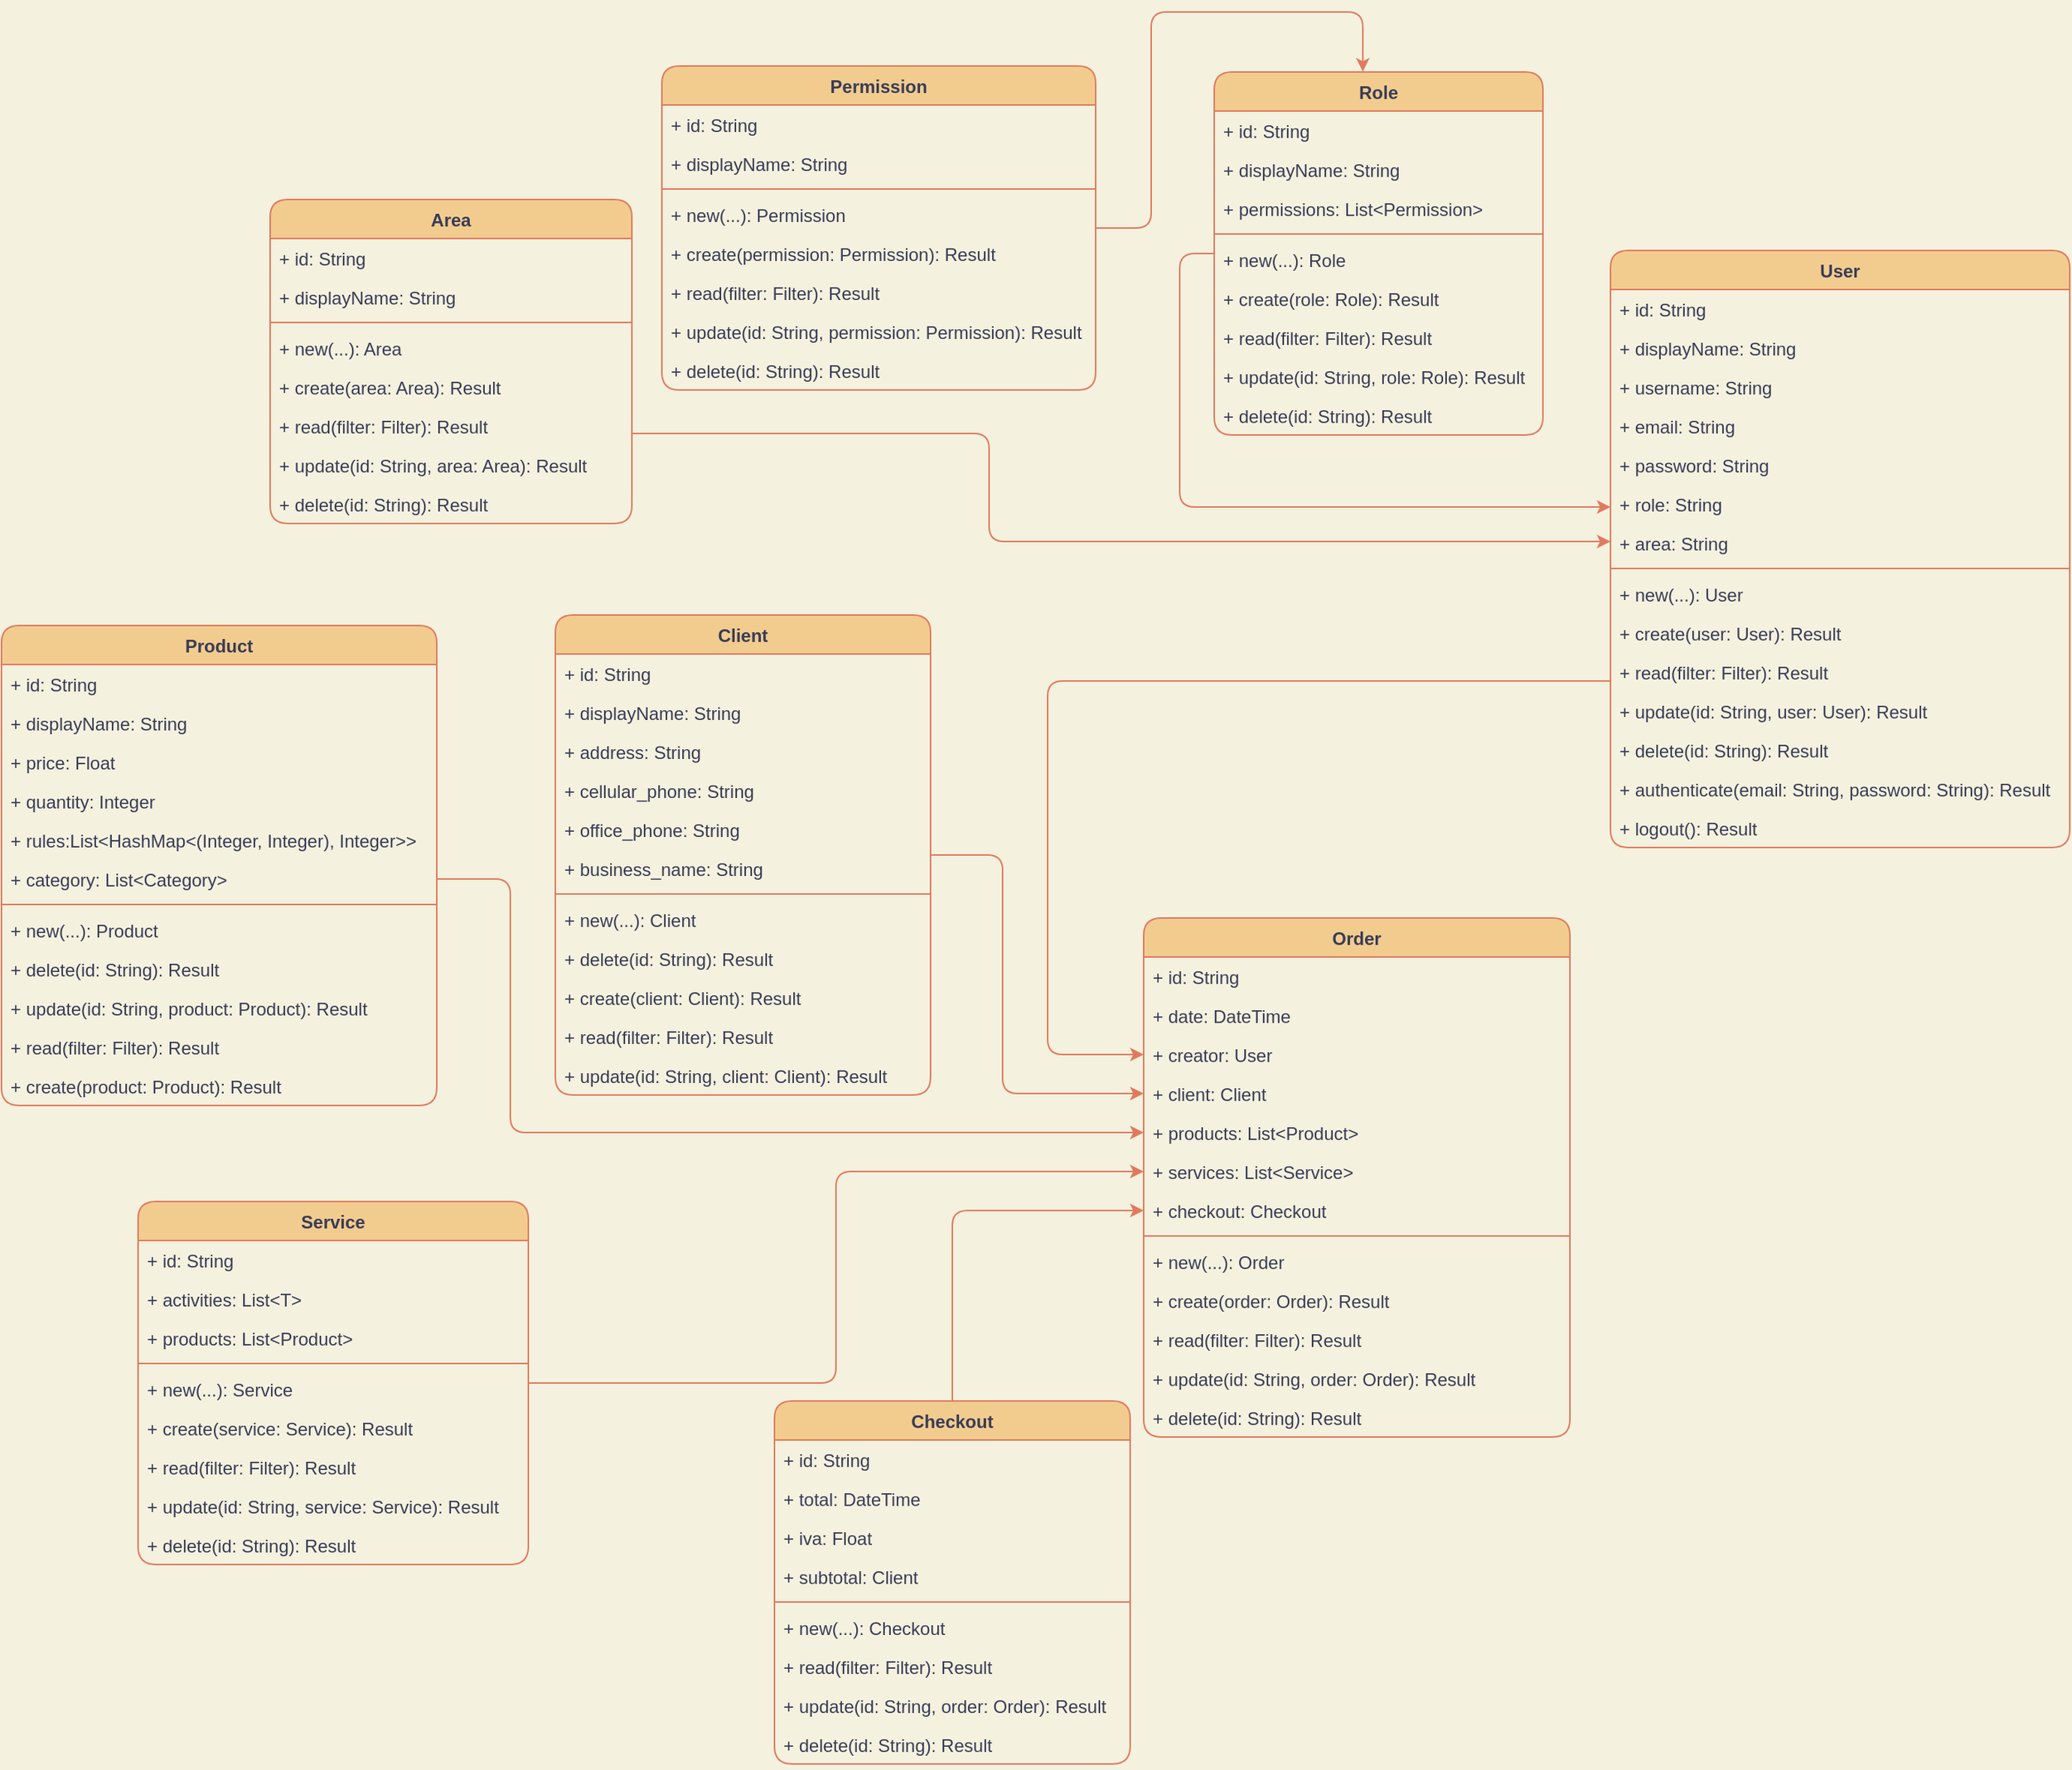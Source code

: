 <mxfile version="19.0.0" type="github">
  <diagram id="C5RBs43oDa-KdzZeNtuy" name="Page-1">
    <mxGraphModel dx="2062" dy="1132" grid="0" gridSize="10" guides="1" tooltips="1" connect="1" arrows="1" fold="1" page="1" pageScale="1" pageWidth="1920" pageHeight="1200" background="#F4F1DE" math="0" shadow="0">
      <root>
        <mxCell id="WIyWlLk6GJQsqaUBKTNV-0" />
        <mxCell id="WIyWlLk6GJQsqaUBKTNV-1" parent="WIyWlLk6GJQsqaUBKTNV-0" />
        <mxCell id="IfOoapg6Ir0b7q9CJ58C-16" style="edgeStyle=orthogonalEdgeStyle;rounded=1;orthogonalLoop=1;jettySize=auto;html=1;entryX=0;entryY=0.5;entryDx=0;entryDy=0;labelBackgroundColor=#F4F1DE;strokeColor=#E07A5F;fontColor=#393C56;" parent="WIyWlLk6GJQsqaUBKTNV-1" source="yKRpGxpRu4BYo6V_Fl4X-1" target="IfOoapg6Ir0b7q9CJ58C-15" edge="1">
          <mxGeometry relative="1" as="geometry">
            <Array as="points">
              <mxPoint x="752" y="468" />
              <mxPoint x="752" y="717" />
            </Array>
          </mxGeometry>
        </mxCell>
        <mxCell id="yKRpGxpRu4BYo6V_Fl4X-1" value="User" style="swimlane;fontStyle=1;align=center;verticalAlign=top;childLayout=stackLayout;horizontal=1;startSize=26;horizontalStack=0;resizeParent=1;resizeParentMax=0;resizeLast=0;collapsible=1;marginBottom=0;fillColor=#F2CC8F;strokeColor=#E07A5F;fontColor=#393C56;rounded=1;" parent="WIyWlLk6GJQsqaUBKTNV-1" vertex="1">
          <mxGeometry x="1127" y="181" width="306" height="398" as="geometry" />
        </mxCell>
        <mxCell id="yKRpGxpRu4BYo6V_Fl4X-2" value="+ id: String" style="text;strokeColor=none;fillColor=none;align=left;verticalAlign=top;spacingLeft=4;spacingRight=4;overflow=hidden;rotatable=0;points=[[0,0.5],[1,0.5]];portConstraint=eastwest;fontColor=#393C56;rounded=1;" parent="yKRpGxpRu4BYo6V_Fl4X-1" vertex="1">
          <mxGeometry y="26" width="306" height="26" as="geometry" />
        </mxCell>
        <mxCell id="yKRpGxpRu4BYo6V_Fl4X-7" value="+ displayName: String" style="text;strokeColor=none;fillColor=none;align=left;verticalAlign=top;spacingLeft=4;spacingRight=4;overflow=hidden;rotatable=0;points=[[0,0.5],[1,0.5]];portConstraint=eastwest;fontColor=#393C56;rounded=1;" parent="yKRpGxpRu4BYo6V_Fl4X-1" vertex="1">
          <mxGeometry y="52" width="306" height="26" as="geometry" />
        </mxCell>
        <mxCell id="yKRpGxpRu4BYo6V_Fl4X-8" value="+ username: String" style="text;strokeColor=none;fillColor=none;align=left;verticalAlign=top;spacingLeft=4;spacingRight=4;overflow=hidden;rotatable=0;points=[[0,0.5],[1,0.5]];portConstraint=eastwest;fontColor=#393C56;rounded=1;" parent="yKRpGxpRu4BYo6V_Fl4X-1" vertex="1">
          <mxGeometry y="78" width="306" height="26" as="geometry" />
        </mxCell>
        <mxCell id="yKRpGxpRu4BYo6V_Fl4X-9" value="+ email: String" style="text;strokeColor=none;fillColor=none;align=left;verticalAlign=top;spacingLeft=4;spacingRight=4;overflow=hidden;rotatable=0;points=[[0,0.5],[1,0.5]];portConstraint=eastwest;fontColor=#393C56;rounded=1;" parent="yKRpGxpRu4BYo6V_Fl4X-1" vertex="1">
          <mxGeometry y="104" width="306" height="26" as="geometry" />
        </mxCell>
        <mxCell id="yKRpGxpRu4BYo6V_Fl4X-11" value="+ password: String" style="text;strokeColor=none;fillColor=none;align=left;verticalAlign=top;spacingLeft=4;spacingRight=4;overflow=hidden;rotatable=0;points=[[0,0.5],[1,0.5]];portConstraint=eastwest;fontColor=#393C56;rounded=1;" parent="yKRpGxpRu4BYo6V_Fl4X-1" vertex="1">
          <mxGeometry y="130" width="306" height="26" as="geometry" />
        </mxCell>
        <mxCell id="yKRpGxpRu4BYo6V_Fl4X-10" value="+ role: String" style="text;strokeColor=none;fillColor=none;align=left;verticalAlign=top;spacingLeft=4;spacingRight=4;overflow=hidden;rotatable=0;points=[[0,0.5],[1,0.5]];portConstraint=eastwest;fontColor=#393C56;rounded=1;" parent="yKRpGxpRu4BYo6V_Fl4X-1" vertex="1">
          <mxGeometry y="156" width="306" height="26" as="geometry" />
        </mxCell>
        <mxCell id="yKRpGxpRu4BYo6V_Fl4X-12" value="+ area: String" style="text;strokeColor=none;fillColor=none;align=left;verticalAlign=top;spacingLeft=4;spacingRight=4;overflow=hidden;rotatable=0;points=[[0,0.5],[1,0.5]];portConstraint=eastwest;fontColor=#393C56;rounded=1;" parent="yKRpGxpRu4BYo6V_Fl4X-1" vertex="1">
          <mxGeometry y="182" width="306" height="26" as="geometry" />
        </mxCell>
        <mxCell id="yKRpGxpRu4BYo6V_Fl4X-3" value="" style="line;strokeWidth=1;fillColor=none;align=left;verticalAlign=middle;spacingTop=-1;spacingLeft=3;spacingRight=3;rotatable=0;labelPosition=right;points=[];portConstraint=eastwest;labelBackgroundColor=#F4F1DE;strokeColor=#E07A5F;fontColor=#393C56;rounded=1;" parent="yKRpGxpRu4BYo6V_Fl4X-1" vertex="1">
          <mxGeometry y="208" width="306" height="8" as="geometry" />
        </mxCell>
        <mxCell id="I-YtqWT6BxurpHjfIgYE-21" value="+ new(...): User" style="text;strokeColor=none;fillColor=none;align=left;verticalAlign=top;spacingLeft=4;spacingRight=4;overflow=hidden;rotatable=0;points=[[0,0.5],[1,0.5]];portConstraint=eastwest;fontColor=#393C56;rounded=1;" vertex="1" parent="yKRpGxpRu4BYo6V_Fl4X-1">
          <mxGeometry y="216" width="306" height="26" as="geometry" />
        </mxCell>
        <mxCell id="I-YtqWT6BxurpHjfIgYE-23" value="+ create(user: User): Result" style="text;strokeColor=none;fillColor=none;align=left;verticalAlign=top;spacingLeft=4;spacingRight=4;overflow=hidden;rotatable=0;points=[[0,0.5],[1,0.5]];portConstraint=eastwest;fontColor=#393C56;rounded=1;" vertex="1" parent="yKRpGxpRu4BYo6V_Fl4X-1">
          <mxGeometry y="242" width="306" height="26" as="geometry" />
        </mxCell>
        <mxCell id="I-YtqWT6BxurpHjfIgYE-24" value="+ read(filter: Filter): Result" style="text;strokeColor=none;fillColor=none;align=left;verticalAlign=top;spacingLeft=4;spacingRight=4;overflow=hidden;rotatable=0;points=[[0,0.5],[1,0.5]];portConstraint=eastwest;fontColor=#393C56;rounded=1;" vertex="1" parent="yKRpGxpRu4BYo6V_Fl4X-1">
          <mxGeometry y="268" width="306" height="26" as="geometry" />
        </mxCell>
        <mxCell id="I-YtqWT6BxurpHjfIgYE-25" value="+ update(id: String, user: User): Result" style="text;strokeColor=none;fillColor=none;align=left;verticalAlign=top;spacingLeft=4;spacingRight=4;overflow=hidden;rotatable=0;points=[[0,0.5],[1,0.5]];portConstraint=eastwest;fontColor=#393C56;rounded=1;" vertex="1" parent="yKRpGxpRu4BYo6V_Fl4X-1">
          <mxGeometry y="294" width="306" height="26" as="geometry" />
        </mxCell>
        <mxCell id="I-YtqWT6BxurpHjfIgYE-22" value="+ delete(id: String): Result" style="text;strokeColor=none;fillColor=none;align=left;verticalAlign=top;spacingLeft=4;spacingRight=4;overflow=hidden;rotatable=0;points=[[0,0.5],[1,0.5]];portConstraint=eastwest;fontColor=#393C56;rounded=1;" vertex="1" parent="yKRpGxpRu4BYo6V_Fl4X-1">
          <mxGeometry y="320" width="306" height="26" as="geometry" />
        </mxCell>
        <mxCell id="I-YtqWT6BxurpHjfIgYE-26" value="+ authenticate(email: String, password: String): Result" style="text;strokeColor=none;fillColor=none;align=left;verticalAlign=top;spacingLeft=4;spacingRight=4;overflow=hidden;rotatable=0;points=[[0,0.5],[1,0.5]];portConstraint=eastwest;fontColor=#393C56;rounded=1;" vertex="1" parent="yKRpGxpRu4BYo6V_Fl4X-1">
          <mxGeometry y="346" width="306" height="26" as="geometry" />
        </mxCell>
        <mxCell id="I-YtqWT6BxurpHjfIgYE-27" value="+ logout(): Result" style="text;strokeColor=none;fillColor=none;align=left;verticalAlign=top;spacingLeft=4;spacingRight=4;overflow=hidden;rotatable=0;points=[[0,0.5],[1,0.5]];portConstraint=eastwest;fontColor=#393C56;rounded=1;" vertex="1" parent="yKRpGxpRu4BYo6V_Fl4X-1">
          <mxGeometry y="372" width="306" height="26" as="geometry" />
        </mxCell>
        <mxCell id="IfOoapg6Ir0b7q9CJ58C-7" style="edgeStyle=orthogonalEdgeStyle;rounded=1;orthogonalLoop=1;jettySize=auto;html=1;labelBackgroundColor=#F4F1DE;strokeColor=#E07A5F;fontColor=#393C56;" parent="WIyWlLk6GJQsqaUBKTNV-1" source="yKRpGxpRu4BYo6V_Fl4X-13" target="yKRpGxpRu4BYo6V_Fl4X-10" edge="1">
          <mxGeometry relative="1" as="geometry">
            <Array as="points">
              <mxPoint x="840" y="352" />
            </Array>
          </mxGeometry>
        </mxCell>
        <mxCell id="yKRpGxpRu4BYo6V_Fl4X-13" value="Role" style="swimlane;fontStyle=1;align=center;verticalAlign=top;childLayout=stackLayout;horizontal=1;startSize=26;horizontalStack=0;resizeParent=1;resizeParentMax=0;resizeLast=0;collapsible=1;marginBottom=0;fillColor=#F2CC8F;strokeColor=#E07A5F;fontColor=#393C56;rounded=1;" parent="WIyWlLk6GJQsqaUBKTNV-1" vertex="1">
          <mxGeometry x="863" y="62" width="219" height="242" as="geometry" />
        </mxCell>
        <mxCell id="yKRpGxpRu4BYo6V_Fl4X-14" value="+ id: String" style="text;strokeColor=none;fillColor=none;align=left;verticalAlign=top;spacingLeft=4;spacingRight=4;overflow=hidden;rotatable=0;points=[[0,0.5],[1,0.5]];portConstraint=eastwest;fontColor=#393C56;rounded=1;" parent="yKRpGxpRu4BYo6V_Fl4X-13" vertex="1">
          <mxGeometry y="26" width="219" height="26" as="geometry" />
        </mxCell>
        <mxCell id="yKRpGxpRu4BYo6V_Fl4X-15" value="+ displayName: String" style="text;strokeColor=none;fillColor=none;align=left;verticalAlign=top;spacingLeft=4;spacingRight=4;overflow=hidden;rotatable=0;points=[[0,0.5],[1,0.5]];portConstraint=eastwest;fontColor=#393C56;rounded=1;" parent="yKRpGxpRu4BYo6V_Fl4X-13" vertex="1">
          <mxGeometry y="52" width="219" height="26" as="geometry" />
        </mxCell>
        <mxCell id="yKRpGxpRu4BYo6V_Fl4X-16" value="+ permissions: List&lt;Permission&gt;" style="text;strokeColor=none;fillColor=none;align=left;verticalAlign=top;spacingLeft=4;spacingRight=4;overflow=hidden;rotatable=0;points=[[0,0.5],[1,0.5]];portConstraint=eastwest;fontColor=#393C56;rounded=1;" parent="yKRpGxpRu4BYo6V_Fl4X-13" vertex="1">
          <mxGeometry y="78" width="219" height="26" as="geometry" />
        </mxCell>
        <mxCell id="yKRpGxpRu4BYo6V_Fl4X-21" value="" style="line;strokeWidth=1;fillColor=none;align=left;verticalAlign=middle;spacingTop=-1;spacingLeft=3;spacingRight=3;rotatable=0;labelPosition=right;points=[];portConstraint=eastwest;labelBackgroundColor=#F4F1DE;strokeColor=#E07A5F;fontColor=#393C56;rounded=1;" parent="yKRpGxpRu4BYo6V_Fl4X-13" vertex="1">
          <mxGeometry y="104" width="219" height="8" as="geometry" />
        </mxCell>
        <mxCell id="I-YtqWT6BxurpHjfIgYE-48" value="+ new(...): Role" style="text;strokeColor=none;fillColor=none;align=left;verticalAlign=top;spacingLeft=4;spacingRight=4;overflow=hidden;rotatable=0;points=[[0,0.5],[1,0.5]];portConstraint=eastwest;fontColor=#393C56;rounded=1;" vertex="1" parent="yKRpGxpRu4BYo6V_Fl4X-13">
          <mxGeometry y="112" width="219" height="26" as="geometry" />
        </mxCell>
        <mxCell id="I-YtqWT6BxurpHjfIgYE-49" value="+ create(role: Role): Result" style="text;strokeColor=none;fillColor=none;align=left;verticalAlign=top;spacingLeft=4;spacingRight=4;overflow=hidden;rotatable=0;points=[[0,0.5],[1,0.5]];portConstraint=eastwest;fontColor=#393C56;rounded=1;" vertex="1" parent="yKRpGxpRu4BYo6V_Fl4X-13">
          <mxGeometry y="138" width="219" height="26" as="geometry" />
        </mxCell>
        <mxCell id="I-YtqWT6BxurpHjfIgYE-50" value="+ read(filter: Filter): Result" style="text;strokeColor=none;fillColor=none;align=left;verticalAlign=top;spacingLeft=4;spacingRight=4;overflow=hidden;rotatable=0;points=[[0,0.5],[1,0.5]];portConstraint=eastwest;fontColor=#393C56;rounded=1;" vertex="1" parent="yKRpGxpRu4BYo6V_Fl4X-13">
          <mxGeometry y="164" width="219" height="26" as="geometry" />
        </mxCell>
        <mxCell id="I-YtqWT6BxurpHjfIgYE-51" value="+ update(id: String, role: Role): Result" style="text;strokeColor=none;fillColor=none;align=left;verticalAlign=top;spacingLeft=4;spacingRight=4;overflow=hidden;rotatable=0;points=[[0,0.5],[1,0.5]];portConstraint=eastwest;fontColor=#393C56;rounded=1;" vertex="1" parent="yKRpGxpRu4BYo6V_Fl4X-13">
          <mxGeometry y="190" width="219" height="26" as="geometry" />
        </mxCell>
        <mxCell id="I-YtqWT6BxurpHjfIgYE-52" value="+ delete(id: String): Result" style="text;strokeColor=none;fillColor=none;align=left;verticalAlign=top;spacingLeft=4;spacingRight=4;overflow=hidden;rotatable=0;points=[[0,0.5],[1,0.5]];portConstraint=eastwest;fontColor=#393C56;rounded=1;" vertex="1" parent="yKRpGxpRu4BYo6V_Fl4X-13">
          <mxGeometry y="216" width="219" height="26" as="geometry" />
        </mxCell>
        <mxCell id="I-YtqWT6BxurpHjfIgYE-15" style="edgeStyle=orthogonalEdgeStyle;curved=0;rounded=1;sketch=0;orthogonalLoop=1;jettySize=auto;html=1;entryX=0.452;entryY=-0.001;entryDx=0;entryDy=0;entryPerimeter=0;fontColor=#393C56;strokeColor=#E07A5F;fillColor=#F2CC8F;" edge="1" parent="WIyWlLk6GJQsqaUBKTNV-1" source="yKRpGxpRu4BYo6V_Fl4X-23" target="yKRpGxpRu4BYo6V_Fl4X-13">
          <mxGeometry relative="1" as="geometry">
            <Array as="points">
              <mxPoint x="821" y="166" />
              <mxPoint x="821" y="22" />
              <mxPoint x="962" y="22" />
            </Array>
          </mxGeometry>
        </mxCell>
        <mxCell id="yKRpGxpRu4BYo6V_Fl4X-23" value="Permission" style="swimlane;fontStyle=1;align=center;verticalAlign=top;childLayout=stackLayout;horizontal=1;startSize=26;horizontalStack=0;resizeParent=1;resizeParentMax=0;resizeLast=0;collapsible=1;marginBottom=0;fillColor=#F2CC8F;strokeColor=#E07A5F;fontColor=#393C56;rounded=1;" parent="WIyWlLk6GJQsqaUBKTNV-1" vertex="1">
          <mxGeometry x="495" y="58" width="289" height="216" as="geometry" />
        </mxCell>
        <mxCell id="yKRpGxpRu4BYo6V_Fl4X-24" value="+ id: String" style="text;strokeColor=none;fillColor=none;align=left;verticalAlign=top;spacingLeft=4;spacingRight=4;overflow=hidden;rotatable=0;points=[[0,0.5],[1,0.5]];portConstraint=eastwest;fontColor=#393C56;rounded=1;" parent="yKRpGxpRu4BYo6V_Fl4X-23" vertex="1">
          <mxGeometry y="26" width="289" height="26" as="geometry" />
        </mxCell>
        <mxCell id="yKRpGxpRu4BYo6V_Fl4X-25" value="+ displayName: String" style="text;strokeColor=none;fillColor=none;align=left;verticalAlign=top;spacingLeft=4;spacingRight=4;overflow=hidden;rotatable=0;points=[[0,0.5],[1,0.5]];portConstraint=eastwest;fontColor=#393C56;rounded=1;" parent="yKRpGxpRu4BYo6V_Fl4X-23" vertex="1">
          <mxGeometry y="52" width="289" height="26" as="geometry" />
        </mxCell>
        <mxCell id="yKRpGxpRu4BYo6V_Fl4X-27" value="" style="line;strokeWidth=1;fillColor=none;align=left;verticalAlign=middle;spacingTop=-1;spacingLeft=3;spacingRight=3;rotatable=0;labelPosition=right;points=[];portConstraint=eastwest;labelBackgroundColor=#F4F1DE;strokeColor=#E07A5F;fontColor=#393C56;rounded=1;" parent="yKRpGxpRu4BYo6V_Fl4X-23" vertex="1">
          <mxGeometry y="78" width="289" height="8" as="geometry" />
        </mxCell>
        <mxCell id="I-YtqWT6BxurpHjfIgYE-43" value="+ new(...): Permission" style="text;strokeColor=none;fillColor=none;align=left;verticalAlign=top;spacingLeft=4;spacingRight=4;overflow=hidden;rotatable=0;points=[[0,0.5],[1,0.5]];portConstraint=eastwest;fontColor=#393C56;rounded=1;" vertex="1" parent="yKRpGxpRu4BYo6V_Fl4X-23">
          <mxGeometry y="86" width="289" height="26" as="geometry" />
        </mxCell>
        <mxCell id="I-YtqWT6BxurpHjfIgYE-44" value="+ create(permission: Permission): Result" style="text;strokeColor=none;fillColor=none;align=left;verticalAlign=top;spacingLeft=4;spacingRight=4;overflow=hidden;rotatable=0;points=[[0,0.5],[1,0.5]];portConstraint=eastwest;fontColor=#393C56;rounded=1;" vertex="1" parent="yKRpGxpRu4BYo6V_Fl4X-23">
          <mxGeometry y="112" width="289" height="26" as="geometry" />
        </mxCell>
        <mxCell id="I-YtqWT6BxurpHjfIgYE-45" value="+ read(filter: Filter): Result" style="text;strokeColor=none;fillColor=none;align=left;verticalAlign=top;spacingLeft=4;spacingRight=4;overflow=hidden;rotatable=0;points=[[0,0.5],[1,0.5]];portConstraint=eastwest;fontColor=#393C56;rounded=1;" vertex="1" parent="yKRpGxpRu4BYo6V_Fl4X-23">
          <mxGeometry y="138" width="289" height="26" as="geometry" />
        </mxCell>
        <mxCell id="I-YtqWT6BxurpHjfIgYE-46" value="+ update(id: String, permission: Permission): Result" style="text;strokeColor=none;fillColor=none;align=left;verticalAlign=top;spacingLeft=4;spacingRight=4;overflow=hidden;rotatable=0;points=[[0,0.5],[1,0.5]];portConstraint=eastwest;fontColor=#393C56;rounded=1;" vertex="1" parent="yKRpGxpRu4BYo6V_Fl4X-23">
          <mxGeometry y="164" width="289" height="26" as="geometry" />
        </mxCell>
        <mxCell id="I-YtqWT6BxurpHjfIgYE-47" value="+ delete(id: String): Result" style="text;strokeColor=none;fillColor=none;align=left;verticalAlign=top;spacingLeft=4;spacingRight=4;overflow=hidden;rotatable=0;points=[[0,0.5],[1,0.5]];portConstraint=eastwest;fontColor=#393C56;rounded=1;" vertex="1" parent="yKRpGxpRu4BYo6V_Fl4X-23">
          <mxGeometry y="190" width="289" height="26" as="geometry" />
        </mxCell>
        <mxCell id="yKRpGxpRu4BYo6V_Fl4X-34" value="Product" style="swimlane;fontStyle=1;align=center;verticalAlign=top;childLayout=stackLayout;horizontal=1;startSize=26;horizontalStack=0;resizeParent=1;resizeParentMax=0;resizeLast=0;collapsible=1;marginBottom=0;fillColor=#F2CC8F;strokeColor=#E07A5F;fontColor=#393C56;rounded=1;" parent="WIyWlLk6GJQsqaUBKTNV-1" vertex="1">
          <mxGeometry x="55" y="431" width="290" height="320" as="geometry" />
        </mxCell>
        <mxCell id="yKRpGxpRu4BYo6V_Fl4X-35" value="+ id: String" style="text;strokeColor=none;fillColor=none;align=left;verticalAlign=top;spacingLeft=4;spacingRight=4;overflow=hidden;rotatable=0;points=[[0,0.5],[1,0.5]];portConstraint=eastwest;fontColor=#393C56;rounded=1;" parent="yKRpGxpRu4BYo6V_Fl4X-34" vertex="1">
          <mxGeometry y="26" width="290" height="26" as="geometry" />
        </mxCell>
        <mxCell id="yKRpGxpRu4BYo6V_Fl4X-36" value="+ displayName: String" style="text;strokeColor=none;fillColor=none;align=left;verticalAlign=top;spacingLeft=4;spacingRight=4;overflow=hidden;rotatable=0;points=[[0,0.5],[1,0.5]];portConstraint=eastwest;fontColor=#393C56;rounded=1;" parent="yKRpGxpRu4BYo6V_Fl4X-34" vertex="1">
          <mxGeometry y="52" width="290" height="26" as="geometry" />
        </mxCell>
        <mxCell id="yKRpGxpRu4BYo6V_Fl4X-37" value="+ price: Float" style="text;strokeColor=none;fillColor=none;align=left;verticalAlign=top;spacingLeft=4;spacingRight=4;overflow=hidden;rotatable=0;points=[[0,0.5],[1,0.5]];portConstraint=eastwest;fontColor=#393C56;rounded=1;" parent="yKRpGxpRu4BYo6V_Fl4X-34" vertex="1">
          <mxGeometry y="78" width="290" height="26" as="geometry" />
        </mxCell>
        <mxCell id="yKRpGxpRu4BYo6V_Fl4X-38" value="+ quantity: Integer" style="text;strokeColor=none;fillColor=none;align=left;verticalAlign=top;spacingLeft=4;spacingRight=4;overflow=hidden;rotatable=0;points=[[0,0.5],[1,0.5]];portConstraint=eastwest;fontColor=#393C56;rounded=1;" parent="yKRpGxpRu4BYo6V_Fl4X-34" vertex="1">
          <mxGeometry y="104" width="290" height="26" as="geometry" />
        </mxCell>
        <mxCell id="yKRpGxpRu4BYo6V_Fl4X-39" value="+ rules:List&lt;HashMap&lt;(Integer, Integer), Integer&gt;&gt;" style="text;strokeColor=none;fillColor=none;align=left;verticalAlign=top;spacingLeft=4;spacingRight=4;overflow=hidden;rotatable=0;points=[[0,0.5],[1,0.5]];portConstraint=eastwest;fontColor=#393C56;rounded=1;" parent="yKRpGxpRu4BYo6V_Fl4X-34" vertex="1">
          <mxGeometry y="130" width="290" height="26" as="geometry" />
        </mxCell>
        <mxCell id="yKRpGxpRu4BYo6V_Fl4X-40" value="+ category: List&lt;Category&gt;" style="text;strokeColor=none;fillColor=none;align=left;verticalAlign=top;spacingLeft=4;spacingRight=4;overflow=hidden;rotatable=0;points=[[0,0.5],[1,0.5]];portConstraint=eastwest;fontColor=#393C56;rounded=1;" parent="yKRpGxpRu4BYo6V_Fl4X-34" vertex="1">
          <mxGeometry y="156" width="290" height="26" as="geometry" />
        </mxCell>
        <mxCell id="yKRpGxpRu4BYo6V_Fl4X-42" value="" style="line;strokeWidth=1;fillColor=none;align=left;verticalAlign=middle;spacingTop=-1;spacingLeft=3;spacingRight=3;rotatable=0;labelPosition=right;points=[];portConstraint=eastwest;labelBackgroundColor=#F4F1DE;strokeColor=#E07A5F;fontColor=#393C56;rounded=1;" parent="yKRpGxpRu4BYo6V_Fl4X-34" vertex="1">
          <mxGeometry y="182" width="290" height="8" as="geometry" />
        </mxCell>
        <mxCell id="I-YtqWT6BxurpHjfIgYE-4" value="+ new(...): Product" style="text;strokeColor=none;fillColor=none;align=left;verticalAlign=top;spacingLeft=4;spacingRight=4;overflow=hidden;rotatable=0;points=[[0,0.5],[1,0.5]];portConstraint=eastwest;fontColor=#393C56;rounded=1;" vertex="1" parent="yKRpGxpRu4BYo6V_Fl4X-34">
          <mxGeometry y="190" width="290" height="26" as="geometry" />
        </mxCell>
        <mxCell id="I-YtqWT6BxurpHjfIgYE-8" value="+ delete(id: String): Result" style="text;strokeColor=none;fillColor=none;align=left;verticalAlign=top;spacingLeft=4;spacingRight=4;overflow=hidden;rotatable=0;points=[[0,0.5],[1,0.5]];portConstraint=eastwest;fontColor=#393C56;rounded=1;" vertex="1" parent="yKRpGxpRu4BYo6V_Fl4X-34">
          <mxGeometry y="216" width="290" height="26" as="geometry" />
        </mxCell>
        <mxCell id="I-YtqWT6BxurpHjfIgYE-7" value="+ update(id: String, product: Product): Result" style="text;strokeColor=none;fillColor=none;align=left;verticalAlign=top;spacingLeft=4;spacingRight=4;overflow=hidden;rotatable=0;points=[[0,0.5],[1,0.5]];portConstraint=eastwest;fontColor=#393C56;rounded=1;" vertex="1" parent="yKRpGxpRu4BYo6V_Fl4X-34">
          <mxGeometry y="242" width="290" height="26" as="geometry" />
        </mxCell>
        <mxCell id="I-YtqWT6BxurpHjfIgYE-6" value="+ read(filter: Filter): Result" style="text;strokeColor=none;fillColor=none;align=left;verticalAlign=top;spacingLeft=4;spacingRight=4;overflow=hidden;rotatable=0;points=[[0,0.5],[1,0.5]];portConstraint=eastwest;fontColor=#393C56;rounded=1;" vertex="1" parent="yKRpGxpRu4BYo6V_Fl4X-34">
          <mxGeometry y="268" width="290" height="26" as="geometry" />
        </mxCell>
        <mxCell id="I-YtqWT6BxurpHjfIgYE-5" value="+ create(product: Product): Result" style="text;strokeColor=none;fillColor=none;align=left;verticalAlign=top;spacingLeft=4;spacingRight=4;overflow=hidden;rotatable=0;points=[[0,0.5],[1,0.5]];portConstraint=eastwest;fontColor=#393C56;rounded=1;" vertex="1" parent="yKRpGxpRu4BYo6V_Fl4X-34">
          <mxGeometry y="294" width="290" height="26" as="geometry" />
        </mxCell>
        <mxCell id="IfOoapg6Ir0b7q9CJ58C-4" style="edgeStyle=orthogonalEdgeStyle;rounded=1;orthogonalLoop=1;jettySize=auto;html=1;exitX=1;exitY=0.5;exitDx=0;exitDy=0;entryX=0;entryY=0.5;entryDx=0;entryDy=0;labelBackgroundColor=#F4F1DE;strokeColor=#E07A5F;fontColor=#393C56;" parent="WIyWlLk6GJQsqaUBKTNV-1" source="yKRpGxpRu4BYo6V_Fl4X-44" target="yKRpGxpRu4BYo6V_Fl4X-65" edge="1">
          <mxGeometry relative="1" as="geometry" />
        </mxCell>
        <mxCell id="yKRpGxpRu4BYo6V_Fl4X-44" value="Service" style="swimlane;fontStyle=1;align=center;verticalAlign=top;childLayout=stackLayout;horizontal=1;startSize=26;horizontalStack=0;resizeParent=1;resizeParentMax=0;resizeLast=0;collapsible=1;marginBottom=0;fillColor=#F2CC8F;strokeColor=#E07A5F;fontColor=#393C56;rounded=1;" parent="WIyWlLk6GJQsqaUBKTNV-1" vertex="1">
          <mxGeometry x="146" y="815" width="260" height="242" as="geometry" />
        </mxCell>
        <mxCell id="yKRpGxpRu4BYo6V_Fl4X-45" value="+ id: String" style="text;strokeColor=none;fillColor=none;align=left;verticalAlign=top;spacingLeft=4;spacingRight=4;overflow=hidden;rotatable=0;points=[[0,0.5],[1,0.5]];portConstraint=eastwest;fontColor=#393C56;rounded=1;" parent="yKRpGxpRu4BYo6V_Fl4X-44" vertex="1">
          <mxGeometry y="26" width="260" height="26" as="geometry" />
        </mxCell>
        <mxCell id="yKRpGxpRu4BYo6V_Fl4X-46" value="+ activities: List&lt;T&gt;" style="text;strokeColor=none;fillColor=none;align=left;verticalAlign=top;spacingLeft=4;spacingRight=4;overflow=hidden;rotatable=0;points=[[0,0.5],[1,0.5]];portConstraint=eastwest;fontColor=#393C56;rounded=1;" parent="yKRpGxpRu4BYo6V_Fl4X-44" vertex="1">
          <mxGeometry y="52" width="260" height="26" as="geometry" />
        </mxCell>
        <mxCell id="yKRpGxpRu4BYo6V_Fl4X-47" value="+ products: List&lt;Product&gt;" style="text;strokeColor=none;fillColor=none;align=left;verticalAlign=top;spacingLeft=4;spacingRight=4;overflow=hidden;rotatable=0;points=[[0,0.5],[1,0.5]];portConstraint=eastwest;fontColor=#393C56;rounded=1;" parent="yKRpGxpRu4BYo6V_Fl4X-44" vertex="1">
          <mxGeometry y="78" width="260" height="26" as="geometry" />
        </mxCell>
        <mxCell id="yKRpGxpRu4BYo6V_Fl4X-48" value="" style="line;strokeWidth=1;fillColor=none;align=left;verticalAlign=middle;spacingTop=-1;spacingLeft=3;spacingRight=3;rotatable=0;labelPosition=right;points=[];portConstraint=eastwest;labelBackgroundColor=#F4F1DE;strokeColor=#E07A5F;fontColor=#393C56;rounded=1;" parent="yKRpGxpRu4BYo6V_Fl4X-44" vertex="1">
          <mxGeometry y="104" width="260" height="8" as="geometry" />
        </mxCell>
        <mxCell id="I-YtqWT6BxurpHjfIgYE-32" value="+ new(...): Service" style="text;strokeColor=none;fillColor=none;align=left;verticalAlign=top;spacingLeft=4;spacingRight=4;overflow=hidden;rotatable=0;points=[[0,0.5],[1,0.5]];portConstraint=eastwest;fontColor=#393C56;rounded=1;" vertex="1" parent="yKRpGxpRu4BYo6V_Fl4X-44">
          <mxGeometry y="112" width="260" height="26" as="geometry" />
        </mxCell>
        <mxCell id="I-YtqWT6BxurpHjfIgYE-33" value="+ create(service: Service): Result" style="text;strokeColor=none;fillColor=none;align=left;verticalAlign=top;spacingLeft=4;spacingRight=4;overflow=hidden;rotatable=0;points=[[0,0.5],[1,0.5]];portConstraint=eastwest;fontColor=#393C56;rounded=1;" vertex="1" parent="yKRpGxpRu4BYo6V_Fl4X-44">
          <mxGeometry y="138" width="260" height="26" as="geometry" />
        </mxCell>
        <mxCell id="I-YtqWT6BxurpHjfIgYE-34" value="+ read(filter: Filter): Result" style="text;strokeColor=none;fillColor=none;align=left;verticalAlign=top;spacingLeft=4;spacingRight=4;overflow=hidden;rotatable=0;points=[[0,0.5],[1,0.5]];portConstraint=eastwest;fontColor=#393C56;rounded=1;" vertex="1" parent="yKRpGxpRu4BYo6V_Fl4X-44">
          <mxGeometry y="164" width="260" height="26" as="geometry" />
        </mxCell>
        <mxCell id="I-YtqWT6BxurpHjfIgYE-35" value="+ update(id: String, service: Service): Result" style="text;strokeColor=none;fillColor=none;align=left;verticalAlign=top;spacingLeft=4;spacingRight=4;overflow=hidden;rotatable=0;points=[[0,0.5],[1,0.5]];portConstraint=eastwest;fontColor=#393C56;rounded=1;" vertex="1" parent="yKRpGxpRu4BYo6V_Fl4X-44">
          <mxGeometry y="190" width="260" height="26" as="geometry" />
        </mxCell>
        <mxCell id="I-YtqWT6BxurpHjfIgYE-36" value="+ delete(id: String): Result" style="text;strokeColor=none;fillColor=none;align=left;verticalAlign=top;spacingLeft=4;spacingRight=4;overflow=hidden;rotatable=0;points=[[0,0.5],[1,0.5]];portConstraint=eastwest;fontColor=#393C56;rounded=1;" vertex="1" parent="yKRpGxpRu4BYo6V_Fl4X-44">
          <mxGeometry y="216" width="260" height="26" as="geometry" />
        </mxCell>
        <mxCell id="IfOoapg6Ir0b7q9CJ58C-5" style="edgeStyle=orthogonalEdgeStyle;rounded=1;orthogonalLoop=1;jettySize=auto;html=1;entryX=0;entryY=0.5;entryDx=0;entryDy=0;labelBackgroundColor=#F4F1DE;strokeColor=#E07A5F;fontColor=#393C56;" parent="WIyWlLk6GJQsqaUBKTNV-1" source="yKRpGxpRu4BYo6V_Fl4X-50" target="yKRpGxpRu4BYo6V_Fl4X-63" edge="1">
          <mxGeometry relative="1" as="geometry">
            <Array as="points">
              <mxPoint x="722" y="584" />
              <mxPoint x="722" y="743" />
            </Array>
          </mxGeometry>
        </mxCell>
        <mxCell id="yKRpGxpRu4BYo6V_Fl4X-50" value="Client" style="swimlane;fontStyle=1;align=center;verticalAlign=top;childLayout=stackLayout;horizontal=1;startSize=26;horizontalStack=0;resizeParent=1;resizeParentMax=0;resizeLast=0;collapsible=1;marginBottom=0;fillColor=#F2CC8F;strokeColor=#E07A5F;fontColor=#393C56;rounded=1;" parent="WIyWlLk6GJQsqaUBKTNV-1" vertex="1">
          <mxGeometry x="424" y="424" width="250" height="320" as="geometry" />
        </mxCell>
        <mxCell id="yKRpGxpRu4BYo6V_Fl4X-51" value="+ id: String" style="text;strokeColor=none;fillColor=none;align=left;verticalAlign=top;spacingLeft=4;spacingRight=4;overflow=hidden;rotatable=0;points=[[0,0.5],[1,0.5]];portConstraint=eastwest;fontColor=#393C56;rounded=1;" parent="yKRpGxpRu4BYo6V_Fl4X-50" vertex="1">
          <mxGeometry y="26" width="250" height="26" as="geometry" />
        </mxCell>
        <mxCell id="yKRpGxpRu4BYo6V_Fl4X-52" value="+ displayName: String" style="text;strokeColor=none;fillColor=none;align=left;verticalAlign=top;spacingLeft=4;spacingRight=4;overflow=hidden;rotatable=0;points=[[0,0.5],[1,0.5]];portConstraint=eastwest;fontColor=#393C56;rounded=1;" parent="yKRpGxpRu4BYo6V_Fl4X-50" vertex="1">
          <mxGeometry y="52" width="250" height="26" as="geometry" />
        </mxCell>
        <mxCell id="yKRpGxpRu4BYo6V_Fl4X-53" value="+ address: String" style="text;strokeColor=none;fillColor=none;align=left;verticalAlign=top;spacingLeft=4;spacingRight=4;overflow=hidden;rotatable=0;points=[[0,0.5],[1,0.5]];portConstraint=eastwest;fontColor=#393C56;rounded=1;" parent="yKRpGxpRu4BYo6V_Fl4X-50" vertex="1">
          <mxGeometry y="78" width="250" height="26" as="geometry" />
        </mxCell>
        <mxCell id="yKRpGxpRu4BYo6V_Fl4X-54" value="+ cellular_phone: String" style="text;strokeColor=none;fillColor=none;align=left;verticalAlign=top;spacingLeft=4;spacingRight=4;overflow=hidden;rotatable=0;points=[[0,0.5],[1,0.5]];portConstraint=eastwest;fontColor=#393C56;rounded=1;" parent="yKRpGxpRu4BYo6V_Fl4X-50" vertex="1">
          <mxGeometry y="104" width="250" height="26" as="geometry" />
        </mxCell>
        <mxCell id="yKRpGxpRu4BYo6V_Fl4X-55" value="+ office_phone: String" style="text;strokeColor=none;fillColor=none;align=left;verticalAlign=top;spacingLeft=4;spacingRight=4;overflow=hidden;rotatable=0;points=[[0,0.5],[1,0.5]];portConstraint=eastwest;fontColor=#393C56;rounded=1;" parent="yKRpGxpRu4BYo6V_Fl4X-50" vertex="1">
          <mxGeometry y="130" width="250" height="26" as="geometry" />
        </mxCell>
        <mxCell id="yKRpGxpRu4BYo6V_Fl4X-56" value="+ business_name: String" style="text;strokeColor=none;fillColor=none;align=left;verticalAlign=top;spacingLeft=4;spacingRight=4;overflow=hidden;rotatable=0;points=[[0,0.5],[1,0.5]];portConstraint=eastwest;fontColor=#393C56;rounded=1;" parent="yKRpGxpRu4BYo6V_Fl4X-50" vertex="1">
          <mxGeometry y="156" width="250" height="26" as="geometry" />
        </mxCell>
        <mxCell id="yKRpGxpRu4BYo6V_Fl4X-58" value="" style="line;strokeWidth=1;fillColor=none;align=left;verticalAlign=middle;spacingTop=-1;spacingLeft=3;spacingRight=3;rotatable=0;labelPosition=right;points=[];portConstraint=eastwest;labelBackgroundColor=#F4F1DE;strokeColor=#E07A5F;fontColor=#393C56;rounded=1;" parent="yKRpGxpRu4BYo6V_Fl4X-50" vertex="1">
          <mxGeometry y="182" width="250" height="8" as="geometry" />
        </mxCell>
        <mxCell id="I-YtqWT6BxurpHjfIgYE-9" value="+ new(...): Client" style="text;strokeColor=none;fillColor=none;align=left;verticalAlign=top;spacingLeft=4;spacingRight=4;overflow=hidden;rotatable=0;points=[[0,0.5],[1,0.5]];portConstraint=eastwest;fontColor=#393C56;rounded=1;" vertex="1" parent="yKRpGxpRu4BYo6V_Fl4X-50">
          <mxGeometry y="190" width="250" height="26" as="geometry" />
        </mxCell>
        <mxCell id="I-YtqWT6BxurpHjfIgYE-10" value="+ delete(id: String): Result" style="text;strokeColor=none;fillColor=none;align=left;verticalAlign=top;spacingLeft=4;spacingRight=4;overflow=hidden;rotatable=0;points=[[0,0.5],[1,0.5]];portConstraint=eastwest;fontColor=#393C56;rounded=1;" vertex="1" parent="yKRpGxpRu4BYo6V_Fl4X-50">
          <mxGeometry y="216" width="250" height="26" as="geometry" />
        </mxCell>
        <mxCell id="I-YtqWT6BxurpHjfIgYE-13" value="+ create(client: Client): Result" style="text;strokeColor=none;fillColor=none;align=left;verticalAlign=top;spacingLeft=4;spacingRight=4;overflow=hidden;rotatable=0;points=[[0,0.5],[1,0.5]];portConstraint=eastwest;fontColor=#393C56;rounded=1;" vertex="1" parent="yKRpGxpRu4BYo6V_Fl4X-50">
          <mxGeometry y="242" width="250" height="26" as="geometry" />
        </mxCell>
        <mxCell id="I-YtqWT6BxurpHjfIgYE-12" value="+ read(filter: Filter): Result" style="text;strokeColor=none;fillColor=none;align=left;verticalAlign=top;spacingLeft=4;spacingRight=4;overflow=hidden;rotatable=0;points=[[0,0.5],[1,0.5]];portConstraint=eastwest;fontColor=#393C56;rounded=1;" vertex="1" parent="yKRpGxpRu4BYo6V_Fl4X-50">
          <mxGeometry y="268" width="250" height="26" as="geometry" />
        </mxCell>
        <mxCell id="I-YtqWT6BxurpHjfIgYE-11" value="+ update(id: String, client: Client): Result" style="text;strokeColor=none;fillColor=none;align=left;verticalAlign=top;spacingLeft=4;spacingRight=4;overflow=hidden;rotatable=0;points=[[0,0.5],[1,0.5]];portConstraint=eastwest;fontColor=#393C56;rounded=1;" vertex="1" parent="yKRpGxpRu4BYo6V_Fl4X-50">
          <mxGeometry y="294" width="250" height="26" as="geometry" />
        </mxCell>
        <mxCell id="yKRpGxpRu4BYo6V_Fl4X-60" value="Order" style="swimlane;fontStyle=1;align=center;verticalAlign=top;childLayout=stackLayout;horizontal=1;startSize=26;horizontalStack=0;resizeParent=1;resizeParentMax=0;resizeLast=0;collapsible=1;marginBottom=0;fillColor=#F2CC8F;strokeColor=#E07A5F;fontColor=#393C56;rounded=1;" parent="WIyWlLk6GJQsqaUBKTNV-1" vertex="1">
          <mxGeometry x="816" y="626" width="284" height="346" as="geometry" />
        </mxCell>
        <mxCell id="yKRpGxpRu4BYo6V_Fl4X-61" value="+ id: String" style="text;strokeColor=none;fillColor=none;align=left;verticalAlign=top;spacingLeft=4;spacingRight=4;overflow=hidden;rotatable=0;points=[[0,0.5],[1,0.5]];portConstraint=eastwest;fontColor=#393C56;rounded=1;" parent="yKRpGxpRu4BYo6V_Fl4X-60" vertex="1">
          <mxGeometry y="26" width="284" height="26" as="geometry" />
        </mxCell>
        <mxCell id="yKRpGxpRu4BYo6V_Fl4X-62" value="+ date: DateTime" style="text;strokeColor=none;fillColor=none;align=left;verticalAlign=top;spacingLeft=4;spacingRight=4;overflow=hidden;rotatable=0;points=[[0,0.5],[1,0.5]];portConstraint=eastwest;fontColor=#393C56;rounded=1;" parent="yKRpGxpRu4BYo6V_Fl4X-60" vertex="1">
          <mxGeometry y="52" width="284" height="26" as="geometry" />
        </mxCell>
        <mxCell id="IfOoapg6Ir0b7q9CJ58C-15" value="+ creator: User" style="text;strokeColor=none;fillColor=none;align=left;verticalAlign=top;spacingLeft=4;spacingRight=4;overflow=hidden;rotatable=0;points=[[0,0.5],[1,0.5]];portConstraint=eastwest;fontColor=#393C56;rounded=1;" parent="yKRpGxpRu4BYo6V_Fl4X-60" vertex="1">
          <mxGeometry y="78" width="284" height="26" as="geometry" />
        </mxCell>
        <mxCell id="yKRpGxpRu4BYo6V_Fl4X-63" value="+ client: Client" style="text;strokeColor=none;fillColor=none;align=left;verticalAlign=top;spacingLeft=4;spacingRight=4;overflow=hidden;rotatable=0;points=[[0,0.5],[1,0.5]];portConstraint=eastwest;fontColor=#393C56;rounded=1;" parent="yKRpGxpRu4BYo6V_Fl4X-60" vertex="1">
          <mxGeometry y="104" width="284" height="26" as="geometry" />
        </mxCell>
        <mxCell id="yKRpGxpRu4BYo6V_Fl4X-64" value="+ products: List&lt;Product&gt;" style="text;strokeColor=none;fillColor=none;align=left;verticalAlign=top;spacingLeft=4;spacingRight=4;overflow=hidden;rotatable=0;points=[[0,0.5],[1,0.5]];portConstraint=eastwest;fontColor=#393C56;rounded=1;" parent="yKRpGxpRu4BYo6V_Fl4X-60" vertex="1">
          <mxGeometry y="130" width="284" height="26" as="geometry" />
        </mxCell>
        <mxCell id="yKRpGxpRu4BYo6V_Fl4X-65" value="+ services: List&lt;Service&gt;" style="text;strokeColor=none;fillColor=none;align=left;verticalAlign=top;spacingLeft=4;spacingRight=4;overflow=hidden;rotatable=0;points=[[0,0.5],[1,0.5]];portConstraint=eastwest;fontColor=#393C56;rounded=1;" parent="yKRpGxpRu4BYo6V_Fl4X-60" vertex="1">
          <mxGeometry y="156" width="284" height="26" as="geometry" />
        </mxCell>
        <mxCell id="yKRpGxpRu4BYo6V_Fl4X-66" value="+ checkout: Checkout" style="text;strokeColor=none;fillColor=none;align=left;verticalAlign=top;spacingLeft=4;spacingRight=4;overflow=hidden;rotatable=0;points=[[0,0.5],[1,0.5]];portConstraint=eastwest;fontColor=#393C56;rounded=1;" parent="yKRpGxpRu4BYo6V_Fl4X-60" vertex="1">
          <mxGeometry y="182" width="284" height="26" as="geometry" />
        </mxCell>
        <mxCell id="yKRpGxpRu4BYo6V_Fl4X-68" value="" style="line;strokeWidth=1;fillColor=none;align=left;verticalAlign=middle;spacingTop=-1;spacingLeft=3;spacingRight=3;rotatable=0;labelPosition=right;points=[];portConstraint=eastwest;labelBackgroundColor=#F4F1DE;strokeColor=#E07A5F;fontColor=#393C56;rounded=1;" parent="yKRpGxpRu4BYo6V_Fl4X-60" vertex="1">
          <mxGeometry y="208" width="284" height="8" as="geometry" />
        </mxCell>
        <mxCell id="yKRpGxpRu4BYo6V_Fl4X-69" value="+ new(...): Order" style="text;strokeColor=none;fillColor=none;align=left;verticalAlign=top;spacingLeft=4;spacingRight=4;overflow=hidden;rotatable=0;points=[[0,0.5],[1,0.5]];portConstraint=eastwest;fontColor=#393C56;rounded=1;" parent="yKRpGxpRu4BYo6V_Fl4X-60" vertex="1">
          <mxGeometry y="216" width="284" height="26" as="geometry" />
        </mxCell>
        <mxCell id="I-YtqWT6BxurpHjfIgYE-0" value="+ create(order: Order): Result" style="text;strokeColor=none;fillColor=none;align=left;verticalAlign=top;spacingLeft=4;spacingRight=4;overflow=hidden;rotatable=0;points=[[0,0.5],[1,0.5]];portConstraint=eastwest;fontColor=#393C56;rounded=1;" vertex="1" parent="yKRpGxpRu4BYo6V_Fl4X-60">
          <mxGeometry y="242" width="284" height="26" as="geometry" />
        </mxCell>
        <mxCell id="I-YtqWT6BxurpHjfIgYE-1" value="+ read(filter: Filter): Result" style="text;strokeColor=none;fillColor=none;align=left;verticalAlign=top;spacingLeft=4;spacingRight=4;overflow=hidden;rotatable=0;points=[[0,0.5],[1,0.5]];portConstraint=eastwest;fontColor=#393C56;rounded=1;" vertex="1" parent="yKRpGxpRu4BYo6V_Fl4X-60">
          <mxGeometry y="268" width="284" height="26" as="geometry" />
        </mxCell>
        <mxCell id="I-YtqWT6BxurpHjfIgYE-2" value="+ update(id: String, order: Order): Result" style="text;strokeColor=none;fillColor=none;align=left;verticalAlign=top;spacingLeft=4;spacingRight=4;overflow=hidden;rotatable=0;points=[[0,0.5],[1,0.5]];portConstraint=eastwest;fontColor=#393C56;rounded=1;" vertex="1" parent="yKRpGxpRu4BYo6V_Fl4X-60">
          <mxGeometry y="294" width="284" height="26" as="geometry" />
        </mxCell>
        <mxCell id="I-YtqWT6BxurpHjfIgYE-3" value="+ delete(id: String): Result" style="text;strokeColor=none;fillColor=none;align=left;verticalAlign=top;spacingLeft=4;spacingRight=4;overflow=hidden;rotatable=0;points=[[0,0.5],[1,0.5]];portConstraint=eastwest;fontColor=#393C56;rounded=1;" vertex="1" parent="yKRpGxpRu4BYo6V_Fl4X-60">
          <mxGeometry y="320" width="284" height="26" as="geometry" />
        </mxCell>
        <mxCell id="IfOoapg6Ir0b7q9CJ58C-3" style="edgeStyle=orthogonalEdgeStyle;rounded=1;orthogonalLoop=1;jettySize=auto;html=1;labelBackgroundColor=#F4F1DE;strokeColor=#E07A5F;fontColor=#393C56;" parent="WIyWlLk6GJQsqaUBKTNV-1" source="yKRpGxpRu4BYo6V_Fl4X-70" target="yKRpGxpRu4BYo6V_Fl4X-66" edge="1">
          <mxGeometry relative="1" as="geometry" />
        </mxCell>
        <mxCell id="yKRpGxpRu4BYo6V_Fl4X-70" value="Checkout" style="swimlane;fontStyle=1;align=center;verticalAlign=top;childLayout=stackLayout;horizontal=1;startSize=26;horizontalStack=0;resizeParent=1;resizeParentMax=0;resizeLast=0;collapsible=1;marginBottom=0;fillColor=#F2CC8F;strokeColor=#E07A5F;fontColor=#393C56;rounded=1;" parent="WIyWlLk6GJQsqaUBKTNV-1" vertex="1">
          <mxGeometry x="570" y="948" width="237" height="242" as="geometry" />
        </mxCell>
        <mxCell id="yKRpGxpRu4BYo6V_Fl4X-71" value="+ id: String" style="text;strokeColor=none;fillColor=none;align=left;verticalAlign=top;spacingLeft=4;spacingRight=4;overflow=hidden;rotatable=0;points=[[0,0.5],[1,0.5]];portConstraint=eastwest;fontColor=#393C56;rounded=1;" parent="yKRpGxpRu4BYo6V_Fl4X-70" vertex="1">
          <mxGeometry y="26" width="237" height="26" as="geometry" />
        </mxCell>
        <mxCell id="yKRpGxpRu4BYo6V_Fl4X-72" value="+ total: DateTime" style="text;strokeColor=none;fillColor=none;align=left;verticalAlign=top;spacingLeft=4;spacingRight=4;overflow=hidden;rotatable=0;points=[[0,0.5],[1,0.5]];portConstraint=eastwest;fontColor=#393C56;rounded=1;" parent="yKRpGxpRu4BYo6V_Fl4X-70" vertex="1">
          <mxGeometry y="52" width="237" height="26" as="geometry" />
        </mxCell>
        <mxCell id="I-YtqWT6BxurpHjfIgYE-31" value="+ iva: Float" style="text;strokeColor=none;fillColor=none;align=left;verticalAlign=top;spacingLeft=4;spacingRight=4;overflow=hidden;rotatable=0;points=[[0,0.5],[1,0.5]];portConstraint=eastwest;fontColor=#393C56;rounded=1;" vertex="1" parent="yKRpGxpRu4BYo6V_Fl4X-70">
          <mxGeometry y="78" width="237" height="26" as="geometry" />
        </mxCell>
        <mxCell id="yKRpGxpRu4BYo6V_Fl4X-73" value="+ subtotal: Client" style="text;strokeColor=none;fillColor=none;align=left;verticalAlign=top;spacingLeft=4;spacingRight=4;overflow=hidden;rotatable=0;points=[[0,0.5],[1,0.5]];portConstraint=eastwest;fontColor=#393C56;rounded=1;" parent="yKRpGxpRu4BYo6V_Fl4X-70" vertex="1">
          <mxGeometry y="104" width="237" height="26" as="geometry" />
        </mxCell>
        <mxCell id="yKRpGxpRu4BYo6V_Fl4X-77" value="" style="line;strokeWidth=1;fillColor=none;align=left;verticalAlign=middle;spacingTop=-1;spacingLeft=3;spacingRight=3;rotatable=0;labelPosition=right;points=[];portConstraint=eastwest;labelBackgroundColor=#F4F1DE;strokeColor=#E07A5F;fontColor=#393C56;rounded=1;" parent="yKRpGxpRu4BYo6V_Fl4X-70" vertex="1">
          <mxGeometry y="130" width="237" height="8" as="geometry" />
        </mxCell>
        <mxCell id="yKRpGxpRu4BYo6V_Fl4X-78" value="+ new(...): Checkout" style="text;strokeColor=none;fillColor=none;align=left;verticalAlign=top;spacingLeft=4;spacingRight=4;overflow=hidden;rotatable=0;points=[[0,0.5],[1,0.5]];portConstraint=eastwest;fontColor=#393C56;rounded=1;" parent="yKRpGxpRu4BYo6V_Fl4X-70" vertex="1">
          <mxGeometry y="138" width="237" height="26" as="geometry" />
        </mxCell>
        <mxCell id="I-YtqWT6BxurpHjfIgYE-28" value="+ read(filter: Filter): Result" style="text;strokeColor=none;fillColor=none;align=left;verticalAlign=top;spacingLeft=4;spacingRight=4;overflow=hidden;rotatable=0;points=[[0,0.5],[1,0.5]];portConstraint=eastwest;fontColor=#393C56;rounded=1;" vertex="1" parent="yKRpGxpRu4BYo6V_Fl4X-70">
          <mxGeometry y="164" width="237" height="26" as="geometry" />
        </mxCell>
        <mxCell id="I-YtqWT6BxurpHjfIgYE-29" value="+ update(id: String, order: Order): Result" style="text;strokeColor=none;fillColor=none;align=left;verticalAlign=top;spacingLeft=4;spacingRight=4;overflow=hidden;rotatable=0;points=[[0,0.5],[1,0.5]];portConstraint=eastwest;fontColor=#393C56;rounded=1;" vertex="1" parent="yKRpGxpRu4BYo6V_Fl4X-70">
          <mxGeometry y="190" width="237" height="26" as="geometry" />
        </mxCell>
        <mxCell id="I-YtqWT6BxurpHjfIgYE-30" value="+ delete(id: String): Result" style="text;strokeColor=none;fillColor=none;align=left;verticalAlign=top;spacingLeft=4;spacingRight=4;overflow=hidden;rotatable=0;points=[[0,0.5],[1,0.5]];portConstraint=eastwest;fontColor=#393C56;rounded=1;" vertex="1" parent="yKRpGxpRu4BYo6V_Fl4X-70">
          <mxGeometry y="216" width="237" height="26" as="geometry" />
        </mxCell>
        <mxCell id="IfOoapg6Ir0b7q9CJ58C-13" style="edgeStyle=orthogonalEdgeStyle;rounded=1;orthogonalLoop=1;jettySize=auto;html=1;labelBackgroundColor=#F4F1DE;strokeColor=#E07A5F;fontColor=#393C56;" parent="WIyWlLk6GJQsqaUBKTNV-1" source="IfOoapg6Ir0b7q9CJ58C-8" target="yKRpGxpRu4BYo6V_Fl4X-12" edge="1">
          <mxGeometry relative="1" as="geometry">
            <Array as="points">
              <mxPoint x="713" y="303" />
              <mxPoint x="713" y="375" />
            </Array>
          </mxGeometry>
        </mxCell>
        <mxCell id="IfOoapg6Ir0b7q9CJ58C-8" value="Area" style="swimlane;fontStyle=1;align=center;verticalAlign=top;childLayout=stackLayout;horizontal=1;startSize=26;horizontalStack=0;resizeParent=1;resizeParentMax=0;resizeLast=0;collapsible=1;marginBottom=0;fillColor=#F2CC8F;strokeColor=#E07A5F;fontColor=#393C56;rounded=1;" parent="WIyWlLk6GJQsqaUBKTNV-1" vertex="1">
          <mxGeometry x="234" y="147" width="241" height="216" as="geometry" />
        </mxCell>
        <mxCell id="IfOoapg6Ir0b7q9CJ58C-9" value="+ id: String" style="text;strokeColor=none;fillColor=none;align=left;verticalAlign=top;spacingLeft=4;spacingRight=4;overflow=hidden;rotatable=0;points=[[0,0.5],[1,0.5]];portConstraint=eastwest;fontColor=#393C56;rounded=1;" parent="IfOoapg6Ir0b7q9CJ58C-8" vertex="1">
          <mxGeometry y="26" width="241" height="26" as="geometry" />
        </mxCell>
        <mxCell id="IfOoapg6Ir0b7q9CJ58C-10" value="+ displayName: String" style="text;strokeColor=none;fillColor=none;align=left;verticalAlign=top;spacingLeft=4;spacingRight=4;overflow=hidden;rotatable=0;points=[[0,0.5],[1,0.5]];portConstraint=eastwest;fontColor=#393C56;rounded=1;" parent="IfOoapg6Ir0b7q9CJ58C-8" vertex="1">
          <mxGeometry y="52" width="241" height="26" as="geometry" />
        </mxCell>
        <mxCell id="IfOoapg6Ir0b7q9CJ58C-11" value="" style="line;strokeWidth=1;fillColor=none;align=left;verticalAlign=middle;spacingTop=-1;spacingLeft=3;spacingRight=3;rotatable=0;labelPosition=right;points=[];portConstraint=eastwest;labelBackgroundColor=#F4F1DE;strokeColor=#E07A5F;fontColor=#393C56;rounded=1;" parent="IfOoapg6Ir0b7q9CJ58C-8" vertex="1">
          <mxGeometry y="78" width="241" height="8" as="geometry" />
        </mxCell>
        <mxCell id="I-YtqWT6BxurpHjfIgYE-38" value="+ new(...): Area" style="text;strokeColor=none;fillColor=none;align=left;verticalAlign=top;spacingLeft=4;spacingRight=4;overflow=hidden;rotatable=0;points=[[0,0.5],[1,0.5]];portConstraint=eastwest;fontColor=#393C56;rounded=1;" vertex="1" parent="IfOoapg6Ir0b7q9CJ58C-8">
          <mxGeometry y="86" width="241" height="26" as="geometry" />
        </mxCell>
        <mxCell id="I-YtqWT6BxurpHjfIgYE-39" value="+ create(area: Area): Result" style="text;strokeColor=none;fillColor=none;align=left;verticalAlign=top;spacingLeft=4;spacingRight=4;overflow=hidden;rotatable=0;points=[[0,0.5],[1,0.5]];portConstraint=eastwest;fontColor=#393C56;rounded=1;" vertex="1" parent="IfOoapg6Ir0b7q9CJ58C-8">
          <mxGeometry y="112" width="241" height="26" as="geometry" />
        </mxCell>
        <mxCell id="I-YtqWT6BxurpHjfIgYE-40" value="+ read(filter: Filter): Result" style="text;strokeColor=none;fillColor=none;align=left;verticalAlign=top;spacingLeft=4;spacingRight=4;overflow=hidden;rotatable=0;points=[[0,0.5],[1,0.5]];portConstraint=eastwest;fontColor=#393C56;rounded=1;" vertex="1" parent="IfOoapg6Ir0b7q9CJ58C-8">
          <mxGeometry y="138" width="241" height="26" as="geometry" />
        </mxCell>
        <mxCell id="I-YtqWT6BxurpHjfIgYE-41" value="+ update(id: String, area: Area): Result" style="text;strokeColor=none;fillColor=none;align=left;verticalAlign=top;spacingLeft=4;spacingRight=4;overflow=hidden;rotatable=0;points=[[0,0.5],[1,0.5]];portConstraint=eastwest;fontColor=#393C56;rounded=1;" vertex="1" parent="IfOoapg6Ir0b7q9CJ58C-8">
          <mxGeometry y="164" width="241" height="26" as="geometry" />
        </mxCell>
        <mxCell id="I-YtqWT6BxurpHjfIgYE-42" value="+ delete(id: String): Result" style="text;strokeColor=none;fillColor=none;align=left;verticalAlign=top;spacingLeft=4;spacingRight=4;overflow=hidden;rotatable=0;points=[[0,0.5],[1,0.5]];portConstraint=eastwest;fontColor=#393C56;rounded=1;" vertex="1" parent="IfOoapg6Ir0b7q9CJ58C-8">
          <mxGeometry y="190" width="241" height="26" as="geometry" />
        </mxCell>
        <mxCell id="I-YtqWT6BxurpHjfIgYE-14" style="edgeStyle=orthogonalEdgeStyle;rounded=1;orthogonalLoop=1;jettySize=auto;html=1;entryX=0;entryY=0.5;entryDx=0;entryDy=0;labelBackgroundColor=#F4F1DE;strokeColor=#E07A5F;fontColor=#393C56;" edge="1" parent="WIyWlLk6GJQsqaUBKTNV-1" source="yKRpGxpRu4BYo6V_Fl4X-40" target="yKRpGxpRu4BYo6V_Fl4X-64">
          <mxGeometry relative="1" as="geometry">
            <Array as="points">
              <mxPoint x="394" y="600" />
              <mxPoint x="394" y="769" />
            </Array>
          </mxGeometry>
        </mxCell>
      </root>
    </mxGraphModel>
  </diagram>
</mxfile>

